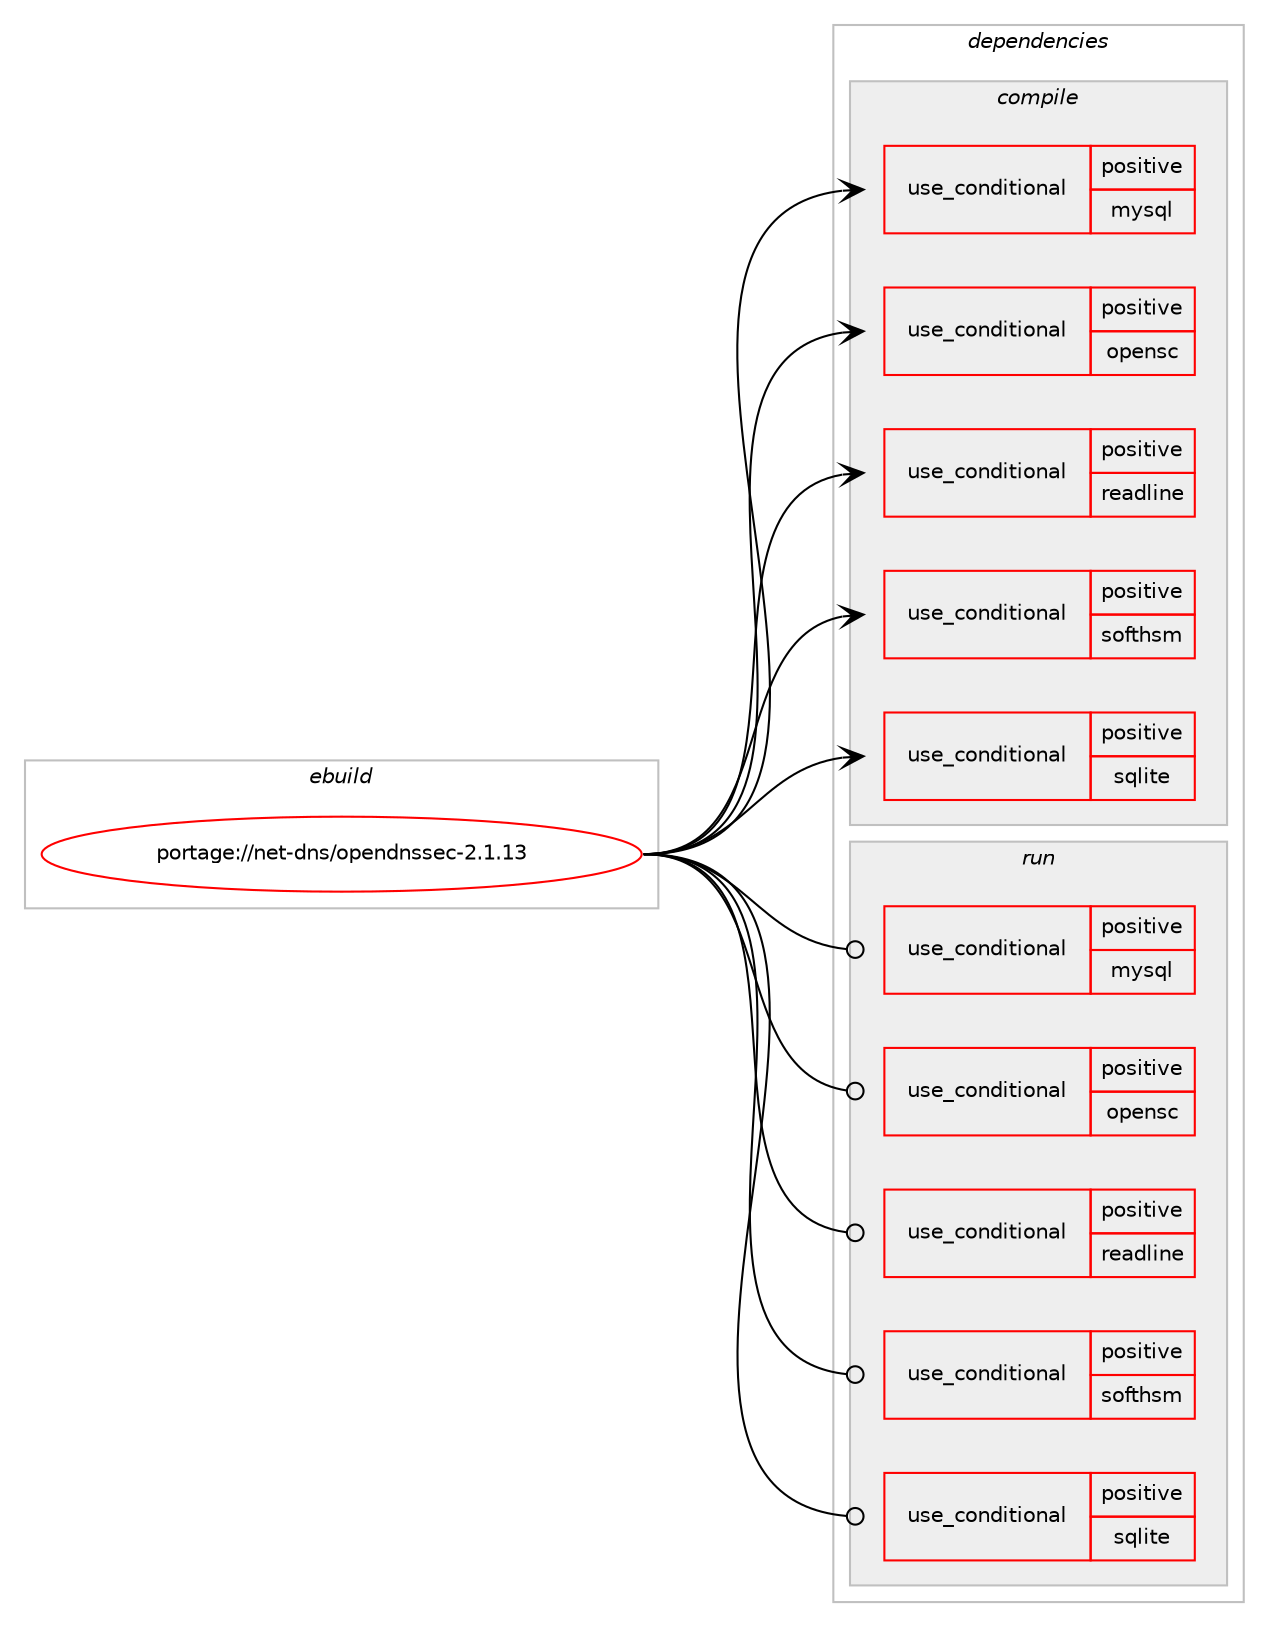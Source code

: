 digraph prolog {

# *************
# Graph options
# *************

newrank=true;
concentrate=true;
compound=true;
graph [rankdir=LR,fontname=Helvetica,fontsize=10,ranksep=1.5];#, ranksep=2.5, nodesep=0.2];
edge  [arrowhead=vee];
node  [fontname=Helvetica,fontsize=10];

# **********
# The ebuild
# **********

subgraph cluster_leftcol {
color=gray;
rank=same;
label=<<i>ebuild</i>>;
id [label="portage://net-dns/opendnssec-2.1.13", color=red, width=4, href="../net-dns/opendnssec-2.1.13.svg"];
}

# ****************
# The dependencies
# ****************

subgraph cluster_midcol {
color=gray;
label=<<i>dependencies</i>>;
subgraph cluster_compile {
fillcolor="#eeeeee";
style=filled;
label=<<i>compile</i>>;
subgraph cond908 {
dependency1074 [label=<<TABLE BORDER="0" CELLBORDER="1" CELLSPACING="0" CELLPADDING="4"><TR><TD ROWSPAN="3" CELLPADDING="10">use_conditional</TD></TR><TR><TD>positive</TD></TR><TR><TD>mysql</TD></TR></TABLE>>, shape=none, color=red];
# *** BEGIN UNKNOWN DEPENDENCY TYPE (TODO) ***
# dependency1074 -> package_dependency(portage://net-dns/opendnssec-2.1.13,install,no,dev-db,mysql-connector-c,none,[,,],[slot(0),equal],[])
# *** END UNKNOWN DEPENDENCY TYPE (TODO) ***

# *** BEGIN UNKNOWN DEPENDENCY TYPE (TODO) ***
# dependency1074 -> package_dependency(portage://net-dns/opendnssec-2.1.13,install,no,dev-perl,DBD-mysql,none,[,,],[],[])
# *** END UNKNOWN DEPENDENCY TYPE (TODO) ***

}
id:e -> dependency1074:w [weight=20,style="solid",arrowhead="vee"];
subgraph cond909 {
dependency1075 [label=<<TABLE BORDER="0" CELLBORDER="1" CELLSPACING="0" CELLPADDING="4"><TR><TD ROWSPAN="3" CELLPADDING="10">use_conditional</TD></TR><TR><TD>positive</TD></TR><TR><TD>opensc</TD></TR></TABLE>>, shape=none, color=red];
# *** BEGIN UNKNOWN DEPENDENCY TYPE (TODO) ***
# dependency1075 -> package_dependency(portage://net-dns/opendnssec-2.1.13,install,no,dev-libs,opensc,none,[,,],[],[])
# *** END UNKNOWN DEPENDENCY TYPE (TODO) ***

}
id:e -> dependency1075:w [weight=20,style="solid",arrowhead="vee"];
subgraph cond910 {
dependency1076 [label=<<TABLE BORDER="0" CELLBORDER="1" CELLSPACING="0" CELLPADDING="4"><TR><TD ROWSPAN="3" CELLPADDING="10">use_conditional</TD></TR><TR><TD>positive</TD></TR><TR><TD>readline</TD></TR></TABLE>>, shape=none, color=red];
# *** BEGIN UNKNOWN DEPENDENCY TYPE (TODO) ***
# dependency1076 -> package_dependency(portage://net-dns/opendnssec-2.1.13,install,no,sys-libs,readline,none,[,,],[slot(0)],[])
# *** END UNKNOWN DEPENDENCY TYPE (TODO) ***

}
id:e -> dependency1076:w [weight=20,style="solid",arrowhead="vee"];
subgraph cond911 {
dependency1077 [label=<<TABLE BORDER="0" CELLBORDER="1" CELLSPACING="0" CELLPADDING="4"><TR><TD ROWSPAN="3" CELLPADDING="10">use_conditional</TD></TR><TR><TD>positive</TD></TR><TR><TD>softhsm</TD></TR></TABLE>>, shape=none, color=red];
# *** BEGIN UNKNOWN DEPENDENCY TYPE (TODO) ***
# dependency1077 -> package_dependency(portage://net-dns/opendnssec-2.1.13,install,no,dev-libs,softhsm,none,[,,],any_different_slot,[])
# *** END UNKNOWN DEPENDENCY TYPE (TODO) ***

}
id:e -> dependency1077:w [weight=20,style="solid",arrowhead="vee"];
subgraph cond912 {
dependency1078 [label=<<TABLE BORDER="0" CELLBORDER="1" CELLSPACING="0" CELLPADDING="4"><TR><TD ROWSPAN="3" CELLPADDING="10">use_conditional</TD></TR><TR><TD>positive</TD></TR><TR><TD>sqlite</TD></TR></TABLE>>, shape=none, color=red];
# *** BEGIN UNKNOWN DEPENDENCY TYPE (TODO) ***
# dependency1078 -> package_dependency(portage://net-dns/opendnssec-2.1.13,install,no,dev-db,sqlite,none,[,,],[slot(3)],[])
# *** END UNKNOWN DEPENDENCY TYPE (TODO) ***

# *** BEGIN UNKNOWN DEPENDENCY TYPE (TODO) ***
# dependency1078 -> package_dependency(portage://net-dns/opendnssec-2.1.13,install,no,dev-perl,DBD-SQLite,none,[,,],[],[])
# *** END UNKNOWN DEPENDENCY TYPE (TODO) ***

}
id:e -> dependency1078:w [weight=20,style="solid",arrowhead="vee"];
# *** BEGIN UNKNOWN DEPENDENCY TYPE (TODO) ***
# id -> package_dependency(portage://net-dns/opendnssec-2.1.13,install,no,acct-group,opendnssec,none,[,,],[],[])
# *** END UNKNOWN DEPENDENCY TYPE (TODO) ***

# *** BEGIN UNKNOWN DEPENDENCY TYPE (TODO) ***
# id -> package_dependency(portage://net-dns/opendnssec-2.1.13,install,no,acct-user,opendnssec,none,[,,],[],[])
# *** END UNKNOWN DEPENDENCY TYPE (TODO) ***

# *** BEGIN UNKNOWN DEPENDENCY TYPE (TODO) ***
# id -> package_dependency(portage://net-dns/opendnssec-2.1.13,install,no,dev-lang,perl,none,[,,],[],[])
# *** END UNKNOWN DEPENDENCY TYPE (TODO) ***

# *** BEGIN UNKNOWN DEPENDENCY TYPE (TODO) ***
# id -> package_dependency(portage://net-dns/opendnssec-2.1.13,install,no,dev-libs,libxml2,none,[,,],[],[])
# *** END UNKNOWN DEPENDENCY TYPE (TODO) ***

# *** BEGIN UNKNOWN DEPENDENCY TYPE (TODO) ***
# id -> package_dependency(portage://net-dns/opendnssec-2.1.13,install,no,dev-libs,libxslt,none,[,,],[],[])
# *** END UNKNOWN DEPENDENCY TYPE (TODO) ***

# *** BEGIN UNKNOWN DEPENDENCY TYPE (TODO) ***
# id -> package_dependency(portage://net-dns/opendnssec-2.1.13,install,no,net-libs,ldns,none,[,,],[],[use(enable(ed25519),positive),use(enable(ed448),positive)])
# *** END UNKNOWN DEPENDENCY TYPE (TODO) ***

}
subgraph cluster_compileandrun {
fillcolor="#eeeeee";
style=filled;
label=<<i>compile and run</i>>;
}
subgraph cluster_run {
fillcolor="#eeeeee";
style=filled;
label=<<i>run</i>>;
subgraph cond913 {
dependency1079 [label=<<TABLE BORDER="0" CELLBORDER="1" CELLSPACING="0" CELLPADDING="4"><TR><TD ROWSPAN="3" CELLPADDING="10">use_conditional</TD></TR><TR><TD>positive</TD></TR><TR><TD>mysql</TD></TR></TABLE>>, shape=none, color=red];
# *** BEGIN UNKNOWN DEPENDENCY TYPE (TODO) ***
# dependency1079 -> package_dependency(portage://net-dns/opendnssec-2.1.13,run,no,dev-db,mysql-connector-c,none,[,,],[slot(0),equal],[])
# *** END UNKNOWN DEPENDENCY TYPE (TODO) ***

# *** BEGIN UNKNOWN DEPENDENCY TYPE (TODO) ***
# dependency1079 -> package_dependency(portage://net-dns/opendnssec-2.1.13,run,no,dev-perl,DBD-mysql,none,[,,],[],[])
# *** END UNKNOWN DEPENDENCY TYPE (TODO) ***

}
id:e -> dependency1079:w [weight=20,style="solid",arrowhead="odot"];
subgraph cond914 {
dependency1080 [label=<<TABLE BORDER="0" CELLBORDER="1" CELLSPACING="0" CELLPADDING="4"><TR><TD ROWSPAN="3" CELLPADDING="10">use_conditional</TD></TR><TR><TD>positive</TD></TR><TR><TD>opensc</TD></TR></TABLE>>, shape=none, color=red];
# *** BEGIN UNKNOWN DEPENDENCY TYPE (TODO) ***
# dependency1080 -> package_dependency(portage://net-dns/opendnssec-2.1.13,run,no,dev-libs,opensc,none,[,,],[],[])
# *** END UNKNOWN DEPENDENCY TYPE (TODO) ***

}
id:e -> dependency1080:w [weight=20,style="solid",arrowhead="odot"];
subgraph cond915 {
dependency1081 [label=<<TABLE BORDER="0" CELLBORDER="1" CELLSPACING="0" CELLPADDING="4"><TR><TD ROWSPAN="3" CELLPADDING="10">use_conditional</TD></TR><TR><TD>positive</TD></TR><TR><TD>readline</TD></TR></TABLE>>, shape=none, color=red];
# *** BEGIN UNKNOWN DEPENDENCY TYPE (TODO) ***
# dependency1081 -> package_dependency(portage://net-dns/opendnssec-2.1.13,run,no,sys-libs,readline,none,[,,],[slot(0)],[])
# *** END UNKNOWN DEPENDENCY TYPE (TODO) ***

}
id:e -> dependency1081:w [weight=20,style="solid",arrowhead="odot"];
subgraph cond916 {
dependency1082 [label=<<TABLE BORDER="0" CELLBORDER="1" CELLSPACING="0" CELLPADDING="4"><TR><TD ROWSPAN="3" CELLPADDING="10">use_conditional</TD></TR><TR><TD>positive</TD></TR><TR><TD>softhsm</TD></TR></TABLE>>, shape=none, color=red];
# *** BEGIN UNKNOWN DEPENDENCY TYPE (TODO) ***
# dependency1082 -> package_dependency(portage://net-dns/opendnssec-2.1.13,run,no,dev-libs,softhsm,none,[,,],any_different_slot,[])
# *** END UNKNOWN DEPENDENCY TYPE (TODO) ***

}
id:e -> dependency1082:w [weight=20,style="solid",arrowhead="odot"];
subgraph cond917 {
dependency1083 [label=<<TABLE BORDER="0" CELLBORDER="1" CELLSPACING="0" CELLPADDING="4"><TR><TD ROWSPAN="3" CELLPADDING="10">use_conditional</TD></TR><TR><TD>positive</TD></TR><TR><TD>sqlite</TD></TR></TABLE>>, shape=none, color=red];
# *** BEGIN UNKNOWN DEPENDENCY TYPE (TODO) ***
# dependency1083 -> package_dependency(portage://net-dns/opendnssec-2.1.13,run,no,dev-db,sqlite,none,[,,],[slot(3)],[])
# *** END UNKNOWN DEPENDENCY TYPE (TODO) ***

# *** BEGIN UNKNOWN DEPENDENCY TYPE (TODO) ***
# dependency1083 -> package_dependency(portage://net-dns/opendnssec-2.1.13,run,no,dev-perl,DBD-SQLite,none,[,,],[],[])
# *** END UNKNOWN DEPENDENCY TYPE (TODO) ***

}
id:e -> dependency1083:w [weight=20,style="solid",arrowhead="odot"];
# *** BEGIN UNKNOWN DEPENDENCY TYPE (TODO) ***
# id -> package_dependency(portage://net-dns/opendnssec-2.1.13,run,no,acct-group,opendnssec,none,[,,],[],[])
# *** END UNKNOWN DEPENDENCY TYPE (TODO) ***

# *** BEGIN UNKNOWN DEPENDENCY TYPE (TODO) ***
# id -> package_dependency(portage://net-dns/opendnssec-2.1.13,run,no,acct-user,opendnssec,none,[,,],[],[])
# *** END UNKNOWN DEPENDENCY TYPE (TODO) ***

# *** BEGIN UNKNOWN DEPENDENCY TYPE (TODO) ***
# id -> package_dependency(portage://net-dns/opendnssec-2.1.13,run,no,dev-lang,perl,none,[,,],[],[])
# *** END UNKNOWN DEPENDENCY TYPE (TODO) ***

# *** BEGIN UNKNOWN DEPENDENCY TYPE (TODO) ***
# id -> package_dependency(portage://net-dns/opendnssec-2.1.13,run,no,dev-libs,libxml2,none,[,,],[],[])
# *** END UNKNOWN DEPENDENCY TYPE (TODO) ***

# *** BEGIN UNKNOWN DEPENDENCY TYPE (TODO) ***
# id -> package_dependency(portage://net-dns/opendnssec-2.1.13,run,no,dev-libs,libxslt,none,[,,],[],[])
# *** END UNKNOWN DEPENDENCY TYPE (TODO) ***

# *** BEGIN UNKNOWN DEPENDENCY TYPE (TODO) ***
# id -> package_dependency(portage://net-dns/opendnssec-2.1.13,run,no,net-libs,ldns,none,[,,],[],[use(enable(ed25519),positive),use(enable(ed448),positive)])
# *** END UNKNOWN DEPENDENCY TYPE (TODO) ***

}
}

# **************
# The candidates
# **************

subgraph cluster_choices {
rank=same;
color=gray;
label=<<i>candidates</i>>;

}

}
